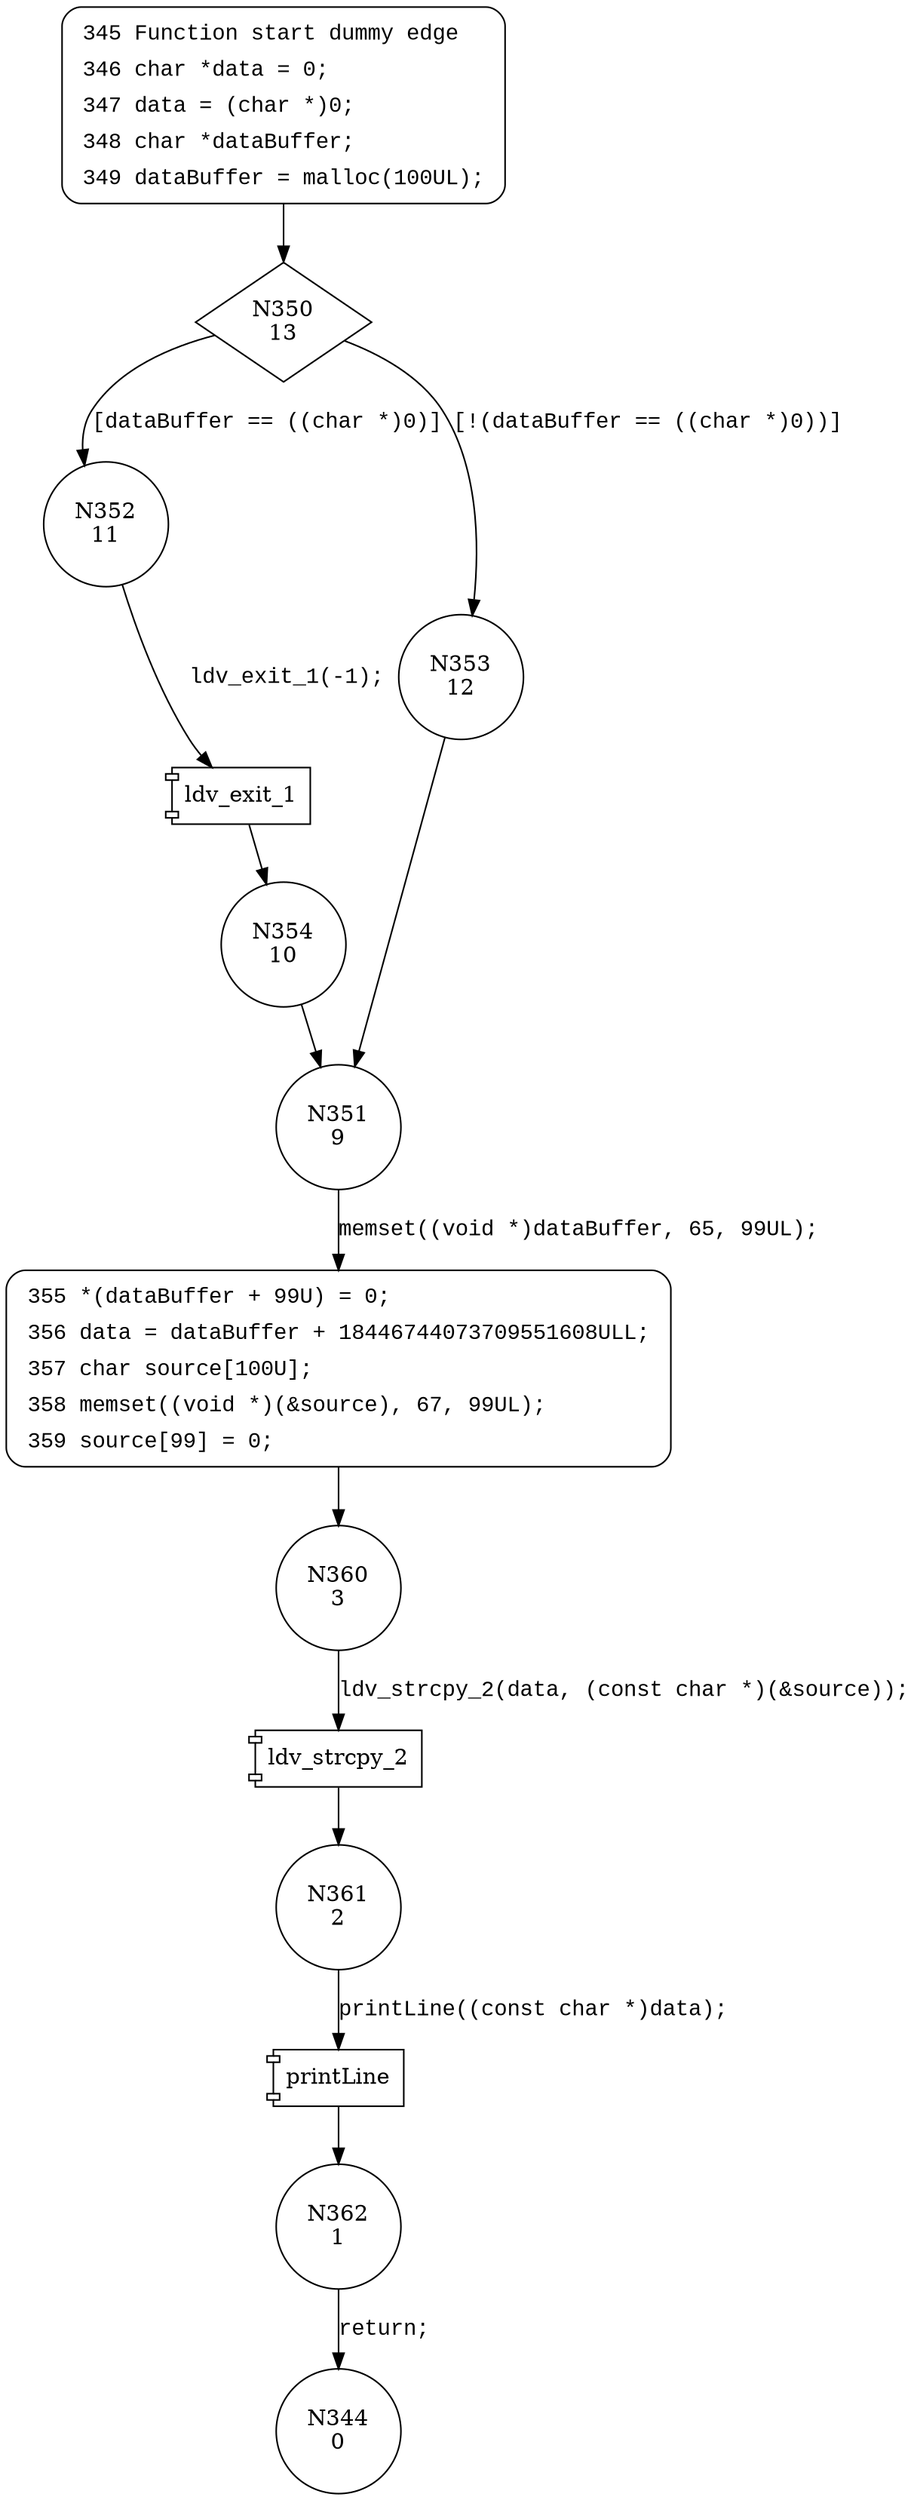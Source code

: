 digraph CWE124_Buffer_Underwrite__malloc_char_cpy_02_bad {
350 [shape="diamond" label="N350\n13"]
352 [shape="circle" label="N352\n11"]
353 [shape="circle" label="N353\n12"]
351 [shape="circle" label="N351\n9"]
355 [shape="circle" label="N355\n8"]
360 [shape="circle" label="N360\n3"]
361 [shape="circle" label="N361\n2"]
362 [shape="circle" label="N362\n1"]
354 [shape="circle" label="N354\n10"]
344 [shape="circle" label="N344\n0"]
345 [style="filled,bold" penwidth="1" fillcolor="white" fontname="Courier New" shape="Mrecord" label=<<table border="0" cellborder="0" cellpadding="3" bgcolor="white"><tr><td align="right">345</td><td align="left">Function start dummy edge</td></tr><tr><td align="right">346</td><td align="left">char *data = 0;</td></tr><tr><td align="right">347</td><td align="left">data = (char *)0;</td></tr><tr><td align="right">348</td><td align="left">char *dataBuffer;</td></tr><tr><td align="right">349</td><td align="left">dataBuffer = malloc(100UL);</td></tr></table>>]
345 -> 350[label=""]
355 [style="filled,bold" penwidth="1" fillcolor="white" fontname="Courier New" shape="Mrecord" label=<<table border="0" cellborder="0" cellpadding="3" bgcolor="white"><tr><td align="right">355</td><td align="left">*(dataBuffer + 99U) = 0;</td></tr><tr><td align="right">356</td><td align="left">data = dataBuffer + 18446744073709551608ULL;</td></tr><tr><td align="right">357</td><td align="left">char source[100U];</td></tr><tr><td align="right">358</td><td align="left">memset((void *)(&amp;source), 67, 99UL);</td></tr><tr><td align="right">359</td><td align="left">source[99] = 0;</td></tr></table>>]
355 -> 360[label=""]
350 -> 352 [label="[dataBuffer == ((char *)0)]" fontname="Courier New"]
350 -> 353 [label="[!(dataBuffer == ((char *)0))]" fontname="Courier New"]
351 -> 355 [label="memset((void *)dataBuffer, 65, 99UL);" fontname="Courier New"]
100020 [shape="component" label="ldv_strcpy_2"]
360 -> 100020 [label="ldv_strcpy_2(data, (const char *)(&source));" fontname="Courier New"]
100020 -> 361 [label="" fontname="Courier New"]
100021 [shape="component" label="printLine"]
361 -> 100021 [label="printLine((const char *)data);" fontname="Courier New"]
100021 -> 362 [label="" fontname="Courier New"]
100022 [shape="component" label="ldv_exit_1"]
352 -> 100022 [label="ldv_exit_1(-1);" fontname="Courier New"]
100022 -> 354 [label="" fontname="Courier New"]
353 -> 351 [label="" fontname="Courier New"]
362 -> 344 [label="return;" fontname="Courier New"]
354 -> 351 [label="" fontname="Courier New"]
}